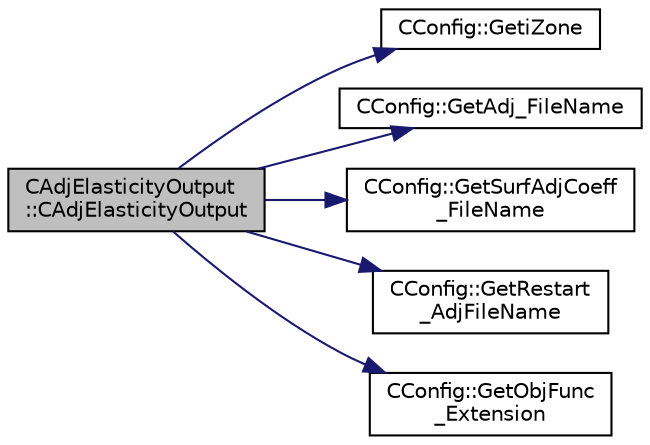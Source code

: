 digraph "CAdjElasticityOutput::CAdjElasticityOutput"
{
  edge [fontname="Helvetica",fontsize="10",labelfontname="Helvetica",labelfontsize="10"];
  node [fontname="Helvetica",fontsize="10",shape=record];
  rankdir="LR";
  Node0 [label="CAdjElasticityOutput\l::CAdjElasticityOutput",height=0.2,width=0.4,color="black", fillcolor="grey75", style="filled", fontcolor="black"];
  Node0 -> Node1 [color="midnightblue",fontsize="10",style="solid",fontname="Helvetica"];
  Node1 [label="CConfig::GetiZone",height=0.2,width=0.4,color="black", fillcolor="white", style="filled",URL="$class_c_config.html#ac09e21f44792b38adb3f933a4426b25f",tooltip="Provides the number of varaibles. "];
  Node0 -> Node2 [color="midnightblue",fontsize="10",style="solid",fontname="Helvetica"];
  Node2 [label="CConfig::GetAdj_FileName",height=0.2,width=0.4,color="black", fillcolor="white", style="filled",URL="$class_c_config.html#aed850e86bed053fd0c491efb848c2d33",tooltip="Get the name of the file with the adjoint variables. "];
  Node0 -> Node3 [color="midnightblue",fontsize="10",style="solid",fontname="Helvetica"];
  Node3 [label="CConfig::GetSurfAdjCoeff\l_FileName",height=0.2,width=0.4,color="black", fillcolor="white", style="filled",URL="$class_c_config.html#a70af73b6cee4742f034f9c3cda50a2cd",tooltip="Get the name of the file with the surface information for the adjoint problem. "];
  Node0 -> Node4 [color="midnightblue",fontsize="10",style="solid",fontname="Helvetica"];
  Node4 [label="CConfig::GetRestart\l_AdjFileName",height=0.2,width=0.4,color="black", fillcolor="white", style="filled",URL="$class_c_config.html#a9a092b9cde9fbc3baa554bf580bd3b3f",tooltip="Get the name of the restart file for the adjoint variables (drag objective function). "];
  Node0 -> Node5 [color="midnightblue",fontsize="10",style="solid",fontname="Helvetica"];
  Node5 [label="CConfig::GetObjFunc\l_Extension",height=0.2,width=0.4,color="black", fillcolor="white", style="filled",URL="$class_c_config.html#ad735d24b1c344410abea90ac9c6bb226",tooltip="Append the input filename string with the appropriate objective function extension. "];
}
